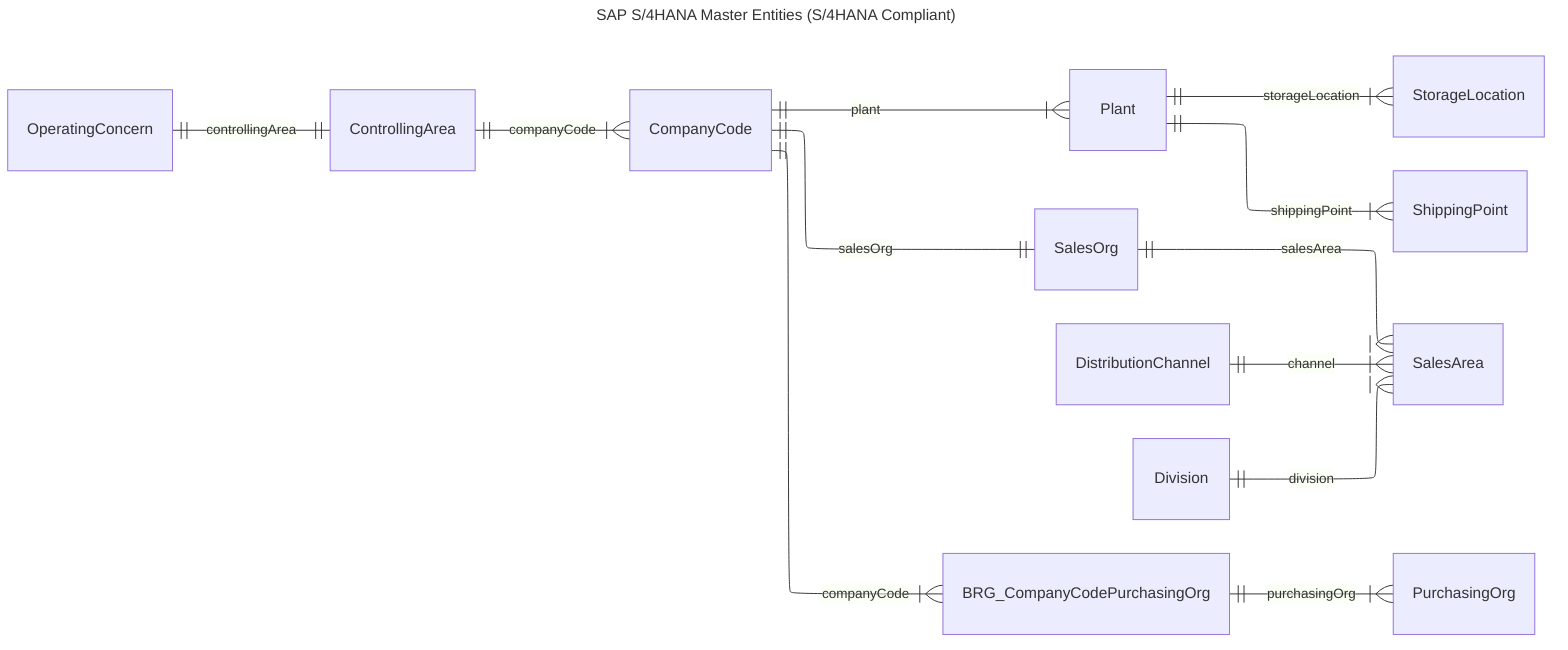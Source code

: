 ---
title: SAP S/4HANA Master Entities (S/4HANA Compliant)
config:
  layout: elk
---
erDiagram
    direction lr
%% SAP S/4HANA ERD - Phân chia theo nhóm
%% 1. Nhóm Cấu trúc tổ chức (Organizational Structure)
%% mermaiderDiagram
%%     direction lr
    
    %% Cấu trúc tổ chức cơ bản
    OperatingConcern ||--|| ControllingArea : "controllingArea"
    ControllingArea ||--|{ CompanyCode : "companyCode"
    CompanyCode ||--|{ Plant : "plant"
    Plant ||--|{ StorageLocation : "storageLocation"
    Plant ||--|{ ShippingPoint : "shippingPoint"
    
    %% Tổ chức bán hàng
    CompanyCode ||--|| SalesOrg: "salesOrg" 
    SalesOrg ||--|{ SalesArea: "salesArea"
    DistributionChannel ||--|{ SalesArea: "channel"
    Division ||--|{ SalesArea: "division"
    
    %% Tổ chức mua hàng
    CompanyCode ||--|{ BRG_CompanyCodePurchasingOrg: "companyCode"
    BRG_CompanyCodePurchasingOrg ||--|{ PurchasingOrg: "purchasingOrg"
    
    %% %% Phân đoạn
    %% Segment ||--|{ ProfitCenter: "segment"
%% 2. Nhóm Kế Toán - Tài chính (Finance)
%% mermaiderDiagram
%%     direction lr
    
%%     %% Cấu hình FI cơ bản
%%     Currency ||--|{ CompanyCode : "localCurrency"
%%     Currency ||--|{ BridgeCurrencyExchangeRateType : "fromCurrency"
%%     Currency ||--|{ ExchangeRateType : "fromCurrency"
%%     FiscalYearVariant ||--|{ CompanyCode : "fiscalVariant"
%%     PostingPeriodVariant ||--|{ CompanyCode : "periodVariant"
%%     HouseBank ||--|{ CompanyCode : "houseBank"
%%     HouseBank ||--|{ BankKey : "bankKey"
    
%%     %% Kế toán
%%     COA ||--|{ GlAccount : "chartOfAccounts"
%%     GlAccountGroup ||--|{ GlAccount : "glAccountGroup"
%%     CompanyCode ||--|{ BRG_CompanyCodeGlAccount: "companyCode"
%%     BRG_CompanyCodeGlAccount ||--|{ GlAccount: "glAccount"
    
%%     %% Controlling
%%     CompanyCode ||--|{ CostCenter: "companyCode"
%%     CostCenterGroup ||--|{ CostCenter: "costCenterGroup"
%%     ProfitCenter ||--|{ CostCenter: "profitCenter"
%%     CompanyCode ||--|{ InternalOrder: "companyCode"
%%     ControllingArea ||--|{ InternalOrder: "controllingArea"
%%     CostCenter |o--|{ InternalOrder: "defaultCostCenter"
    
%%     %% Thuế và thanh toán
%%     Country ||--|{ TaxCode: "country"
%%     Country ||--|{ WithholdingTaxType: "country"
%%     TaxCode ||--|{ WithholdingTaxCode: "taxCode"
%%     WithholdingTaxType ||--|{ WithholdingTaxCode: "withholdingTaxType"
    
%%     %% Định giá
%%     Plant }o--|| ValuationArea: "valuationPlant"
%%     CompanyCode |o--|| ValuationArea: "valuationCompanyCode"
%%     MaterialType ||--|{ ValuationClass: "materialType"
%%     GlAccount ||--|{ BRG_GlAccountValuationClass: "glAccount"
%%     BRG_GlAccountValuationClass }|--|| ValuationClass: "valuationClass"
%%     MaterialType ||--|{ BRG_MaterialTypeValuationClass: "materialType"
%%     BRG_MaterialTypeValuationClass }|--|| ValuationClass: "valuationClass"
    
%%     %% SKF
%%     CostCenter ||--|{ BRG_CostCenterSKF: "costCenter"
%%     BRG_CostCenterSKF }|--|| SKF: "skf"
%%     InternalOrder ||--|{ BRG_InternalOrderSKF: "internalOrder"
%%     BRG_InternalOrderSKF }|--|| SKF: "skf"
%%     SKF }|--|| UOM: "skfUnit"
%% 3. Nhóm Vật tư (Material Management)
%% mermaiderDiagram
%%     direction lr
    
%%     %% Material Master cơ bản
%%     MaterialType ||--|{ Material : "materialType"
%%     MaterialGroup ||--|{ Material: "materialGroup"
%%     Material }|--|| UOM: "baseUnit"
%%     Material }|--|| UOM: "weightUnit"
%%     Material }|--|| UOM: "volumeUnit"
%%     Material ||--|{ BRG_MaterialAlternativeUnit : "material"
%%     BRG_MaterialAlternativeUnit }|--|| UOM: "alternativeUnit"
%%     Material ||--|{ MaterialText : "material"
    
%%     %% Material Plant
%%     Plant ||--|{ MaterialPlant: "plant"
%%     MaterialPlant }|--|| Material: "material"
%%     Plant ||--|{ MRPController : "plant"  
%%     PurchasingGroup ||--|{ MaterialPlant: "purchasingGroup"
    
%%     %% Material Storage
%%     StorageLocation ||--|{ BRG_MaterialStorageLocation: "storageLocation"
%%     Plant ||--|{ BRG_MaterialStorageLocation: "plant"
%%     BRG_MaterialStorageLocation }|--|| Material: "material"
    
%%     %% Material Sales
%%     SalesArea ||--|{ BRG_MaterialSalesArea: "salesArea"
%%     BRG_MaterialSalesArea }|--|| Material: "material"
%%     AccountAssignmentGroup ||--|{ BRG_MaterialSalesArea: "materialAAG"
    
%%     %% Material Valuation
%%     Material ||--|{ MaterialValuation: "material"
%%     MaterialValuation }|--|| ValuationArea: "valuationArea"
    
%%     %% Tax Configuration
%%     TaxCategory ||--|{ BRG_MaterialTax: "taxCategory"
%%     TaxClassification ||--|{ BRG_MaterialTax: "taxClassification"
%%     BRG_MaterialTax ||--|{ BRG_MaterialSalesArea: "materialSalesArea"
    
%%     %% Material Classification & Batch
%%     ClassificationClass ||--|{ Characteristic: "classificationClass"
%%     Material ||--|{ BRG_MaterialBatch: "materialBatch"
%%     Plant ||--|{ BRG_MaterialBatch: "plant"
%%     BRG_MaterialBatch ||--|| ClassificationClass: "batchClass"
%%     BRG_MaterialBatch ||--|{ BRG_BatchCharacteristicValue: "batchValue"
%%     Characteristic ||--|{ BRG_BatchCharacteristicValue: "characteristic"
    
%%     %% Purchasing Info Record
%%     PurchasingOrg ||--|{ PurchasingInfoRecord: "purchasingOrg"
%%     PurchasingGroup ||--|{ PurchasingInfoRecord: "purchasingGroup"
%%     Material ||--|{ PurchasingInfoRecord: "material"
%%     Plant |o--|{ PurchasingInfoRecord: "plant"
%%     PurchasingInfoRecord }|--|| UOM : "priceUnit"
%%     PurchasingInfoRecord }|--|| UOM : "orderUnit"
    
%%     %% Source List & Quota
%%     Material ||--|{ SourceList : "material"
%%     Plant ||--|{ SourceList : "plant"
%%     SourceList ||--|{ QuotaArrangement : "sourceList"
%% 4. Nhóm Đối tác kinh doanh (Business Partner)
%% mermaiderDiagram
%%     direction lr
    
%%     %% Business Partner cơ bản
%%     BusinessPartner ||--|| Customer: "customer"
%%     BusinessPartner ||--|| Vendor: "vendor"
%%     BusinessPartner ||--|| Employee: "employee"
%%     BusinessPartnerRole ||--|{ BusinessPartner : "businessPartner"
%%     BusinessPartnerCategory ||--|{ BusinessPartner : "businessPartner"
%%     BusinessPartnerGroup ||--|{ BusinessPartner : "businessPartner"
    
%%     %% Customer
%%     CompanyCode ||--|{ BRG_CompanyCodeCustomer: "companyCode"
%%     BRG_CompanyCodeCustomer ||--|{ Customer: "customer"
%%     Customer ||--|{ BRG_CustomerSalesArea: "customer"
%%     BRG_CustomerSalesArea }|--|| SalesArea: "salesArea"
%%     PartnerFunction ||--|{ Customer : "customer"
%%     CustomerHierarchy ||--|{ Customer : "customer"
%%     AccountAssignmentGroup ||--|{ BRG_CustomerSalesArea: "customerAAG"
%%     TaxCode ||--|{ BRG_CustomerSalesArea: "taxCode"
%%     PaymentTerms ||--|{ BRG_CustomerSalesArea: "paymentTerms"
%%     PaymentMethods ||--|{ BRG_CustomerSalesArea: "paymentMethods"
    
%%     %% Vendor
%%     Vendor ||--|{ VendorPurchasingOrg: "vendor"
%%     VendorPurchasingOrg ||--|{ PurchasingOrg: "purchasingOrg"
%%     CompanyCode ||--|{ BRG_CompanyCodeVendor: "companyCode"
%%     BRG_CompanyCodeVendor ||--|{ Vendor: "vendor"
%%     PartnerFunction ||--|{ Vendor : "vendor"
%%     Vendor ||--|{ PurchasingInfoRecord: "vendor"
%%     Vendor ||--|{ SourceList : "vendor"
%%     WithholdingTaxType ||--|{ BRG_CompanyCodeVendor: "withholdingTaxType"
%%     WithholdingTaxCode ||--|{ BRG_CompanyCodeVendor: "withholdingTaxCode"
%%     PaymentTerms ||--|{ BRG_CompanyCodeVendor: "paymentTerms"
%%     PaymentMethods ||--|{ BRG_CompanyCodeVendor: "paymentMethods"
    
%%     %% Employee
%%     CostCenter ||--|{ BRG_CostCenterEmployee: "costCenter"
%%     BRG_CostCenterEmployee }|--|| Employee: "employee"
    
%%     %% Bank Details
%%     Customer ||--|{ BRG_CustomerAccountBank: "customer"
%%     BRG_CustomerAccountBank ||--|| AccountBank: "accountBank"
%%     AccountBank ||--|| BankKey: "bankKey"
    
%%     %% Account Assignment Group
%%     BRG_AccountAssignmentGroupGlAccount }|--|| AccountAssignmentGroup: "materialAAG"
%%     BRG_AccountAssignmentGroupGlAccount }|--|| AccountAssignmentGroup: "customerAAG"
%%     GlAccount ||--|{ BRG_AccountAssignmentGroupGlAccount: "glAccount"
%% 5. Nhóm Sản xuất (Production)
%% mermaiderDiagram
%%     direction lr
    
%%     %% Production Planning
%%     ProductionScheduler ||--|{ Plant : "plant"
%%     FactoryCalendar ||--|{ Plant : "factoryCalendar"
    
%%     %% Work Center & Activity
%%     CostCenter ||--|{ BRG_CostCenterWorkCenter: "costCenter"
%%     BRG_CostCenterWorkCenter }|--|| WorkCenter: "workCenter"
%%     CostCenter ||--|{ ActivityType: "costCenter"
%%     WorkCenter ||--|{ ActivityType: "workCenter"
%%     ActivityType }|--|| UOM : "activityUnit"
    
%%     %% BOM & Routing
%%     Material ||--|{ ProductionVersion: "material"
%%     ProductionVersion ||--|| Routing: "routing"
%%     ProductionVersion ||--|| BOM: "bom"
%%     ProductionVersion ||--|{ ProductionScheduler : "productionScheduler"
%%     BOM ||--|{ BOMItems: "bom"
%%     Material ||--|{ BOMItems : "componentMaterial"
%%     BOMItems }|--|| UOM: "componentUnit"
%%     Routing ||--|{ WorkCenter : "workCenter"
%% 6. Nhóm Dự án (Project System)
%% mermaiderDiagram
%%     direction lr
    
%%     %% Project System
%%     ProjectType ||--|{ ProjectDefinition : "projectType"
%%     ControllingArea ||--|{ ProjectDefinition: "controllingArea"
%%     CompanyCode ||--|{ ProjectDefinition: "companyCode"
%%     ProjectDefinition ||--|{ WBS: "projectDefinition"
%%     WBS ||--|| WBS: "parentWBS"
%%     CostCenter |o--|{ WBS: "defaultCostCenter"
    
%%     %% WBS SKF
%%     WBS ||--|{ BRG_WBSSKF: "wbs"
%%     BRG_WBSSKF }|--|| SKF: "skf"
%% Ghi chú về phân chia

%% Cấu trúc tổ chức: Bao gồm các entity định nghĩa cơ cấu tổ chức của công ty
%% Tài chính: Tập trung vào kế toán, controlling, thuế, thanh toán và định giá
%% Vật tư: Quản lý thông tin vật tư từ master data đến purchasing
%% Đối tác kinh doanh: Quản lý khách hàng, nhà cung cấp và nhân viên
%% Sản xuất: Liên quan đến planning, BOM, routing và work center
%% Dự án: Hệ thống quản lý dự án và WBS

%% Một số entity có thể xuất hiện trong nhiều nhóm do tính chất liên kết chéo trong SAP S/4HANA.